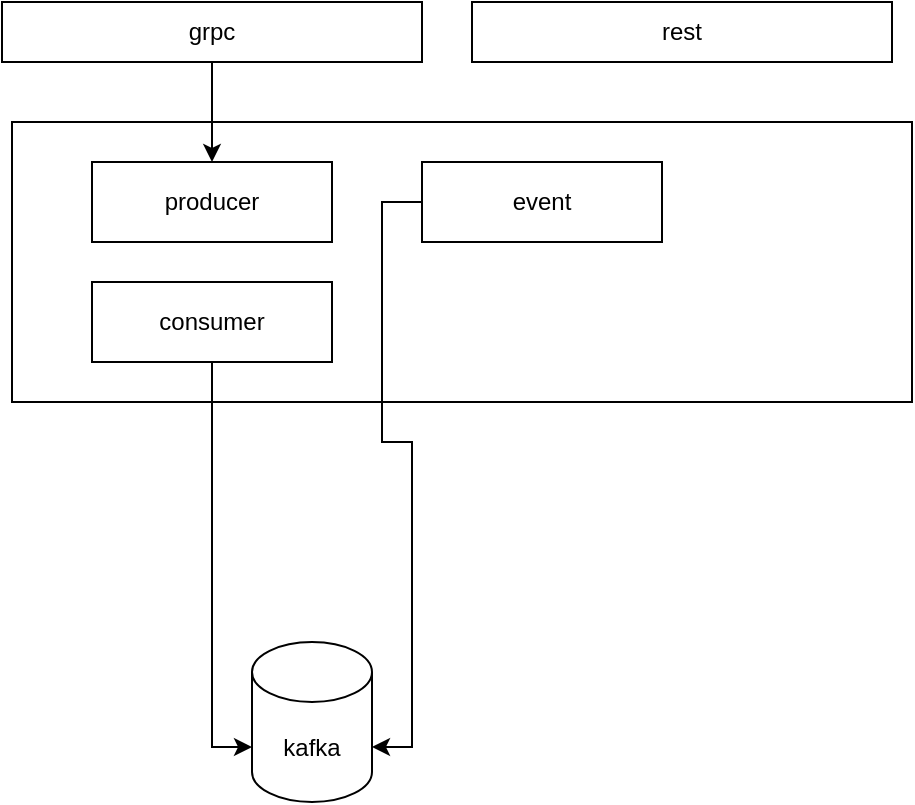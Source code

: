 <mxfile version="20.5.3" type="embed"><diagram id="2cWqNTEr7_fWr3MDQNGB" name="Page-1"><mxGraphModel dx="1144" dy="693" grid="1" gridSize="10" guides="1" tooltips="1" connect="1" arrows="1" fold="1" page="1" pageScale="1" pageWidth="850" pageHeight="1100" math="0" shadow="0"><root><mxCell id="0"/><mxCell id="1" parent="0"/><mxCell id="53" value="" style="rounded=0;whiteSpace=wrap;html=1;" vertex="1" parent="1"><mxGeometry x="180" y="160" width="450" height="140" as="geometry"/></mxCell><mxCell id="54" style="edgeStyle=orthogonalEdgeStyle;rounded=0;orthogonalLoop=1;jettySize=auto;html=1;entryX=0.5;entryY=0;entryDx=0;entryDy=0;" edge="1" parent="1" source="47" target="49"><mxGeometry relative="1" as="geometry"/></mxCell><mxCell id="47" value="grpc" style="rounded=0;whiteSpace=wrap;html=1;" vertex="1" parent="1"><mxGeometry x="175" y="100" width="210" height="30" as="geometry"/></mxCell><mxCell id="48" value="kafka" style="shape=cylinder3;whiteSpace=wrap;html=1;boundedLbl=1;backgroundOutline=1;size=15;" vertex="1" parent="1"><mxGeometry x="300" y="420" width="60" height="80" as="geometry"/></mxCell><mxCell id="49" value="producer" style="rounded=0;whiteSpace=wrap;html=1;" vertex="1" parent="1"><mxGeometry x="220" y="180" width="120" height="40" as="geometry"/></mxCell><mxCell id="56" style="edgeStyle=orthogonalEdgeStyle;rounded=0;orthogonalLoop=1;jettySize=auto;html=1;entryX=0;entryY=0;entryDx=0;entryDy=52.5;entryPerimeter=0;" edge="1" parent="1" source="51" target="48"><mxGeometry relative="1" as="geometry"/></mxCell><mxCell id="51" value="consumer" style="rounded=0;whiteSpace=wrap;html=1;" vertex="1" parent="1"><mxGeometry x="220" y="240" width="120" height="40" as="geometry"/></mxCell><mxCell id="57" value="rest" style="rounded=0;whiteSpace=wrap;html=1;" vertex="1" parent="1"><mxGeometry x="410" y="100" width="210" height="30" as="geometry"/></mxCell><mxCell id="59" style="edgeStyle=orthogonalEdgeStyle;rounded=0;orthogonalLoop=1;jettySize=auto;html=1;entryX=1;entryY=0;entryDx=0;entryDy=52.5;entryPerimeter=0;" edge="1" parent="1" source="58" target="48"><mxGeometry relative="1" as="geometry"/></mxCell><mxCell id="58" value="event" style="rounded=0;whiteSpace=wrap;html=1;" vertex="1" parent="1"><mxGeometry x="385" y="180" width="120" height="40" as="geometry"/></mxCell></root></mxGraphModel></diagram></mxfile>